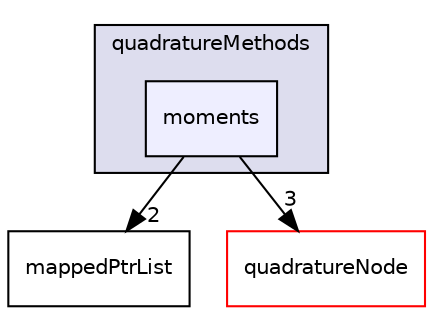 digraph "moments" {
  bgcolor=transparent;
  compound=true
  node [ fontsize="10", fontname="Helvetica"];
  edge [ labelfontsize="10", labelfontname="Helvetica"];
  subgraph clusterdir_259a5a6e928303d9988273e835fb5828 {
    graph [ bgcolor="#ddddee", pencolor="black", label="quadratureMethods" fontname="Helvetica", fontsize="10", URL="dir_259a5a6e928303d9988273e835fb5828.html"]
  dir_17a6c3d0f5fde6543c26c10fa938ae5d [shape=box, label="moments", style="filled", fillcolor="#eeeeff", pencolor="black", URL="dir_17a6c3d0f5fde6543c26c10fa938ae5d.html"];
  }
  dir_b32b5f83daaa5a3afa205645027e300d [shape=box label="mappedPtrList" URL="dir_b32b5f83daaa5a3afa205645027e300d.html"];
  dir_48cba3f3a1194fdbaf1cf859d335accc [shape=box label="quadratureNode" color="red" URL="dir_48cba3f3a1194fdbaf1cf859d335accc.html"];
  dir_17a6c3d0f5fde6543c26c10fa938ae5d->dir_b32b5f83daaa5a3afa205645027e300d [headlabel="2", labeldistance=1.5 headhref="dir_000237_000227.html"];
  dir_17a6c3d0f5fde6543c26c10fa938ae5d->dir_48cba3f3a1194fdbaf1cf859d335accc [headlabel="3", labeldistance=1.5 headhref="dir_000237_000320.html"];
}
